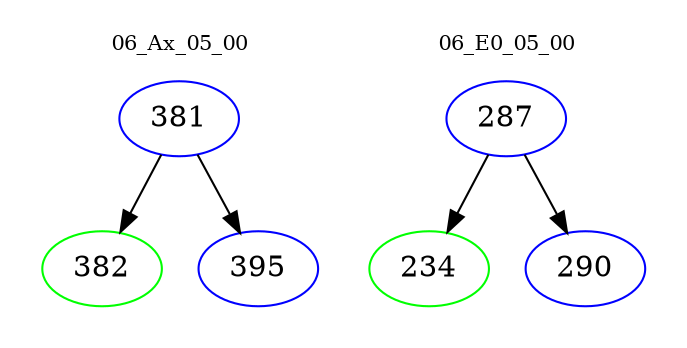 digraph{
subgraph cluster_0 {
color = white
label = "06_Ax_05_00";
fontsize=10;
T0_381 [label="381", color="blue"]
T0_381 -> T0_382 [color="black"]
T0_382 [label="382", color="green"]
T0_381 -> T0_395 [color="black"]
T0_395 [label="395", color="blue"]
}
subgraph cluster_1 {
color = white
label = "06_E0_05_00";
fontsize=10;
T1_287 [label="287", color="blue"]
T1_287 -> T1_234 [color="black"]
T1_234 [label="234", color="green"]
T1_287 -> T1_290 [color="black"]
T1_290 [label="290", color="blue"]
}
}

